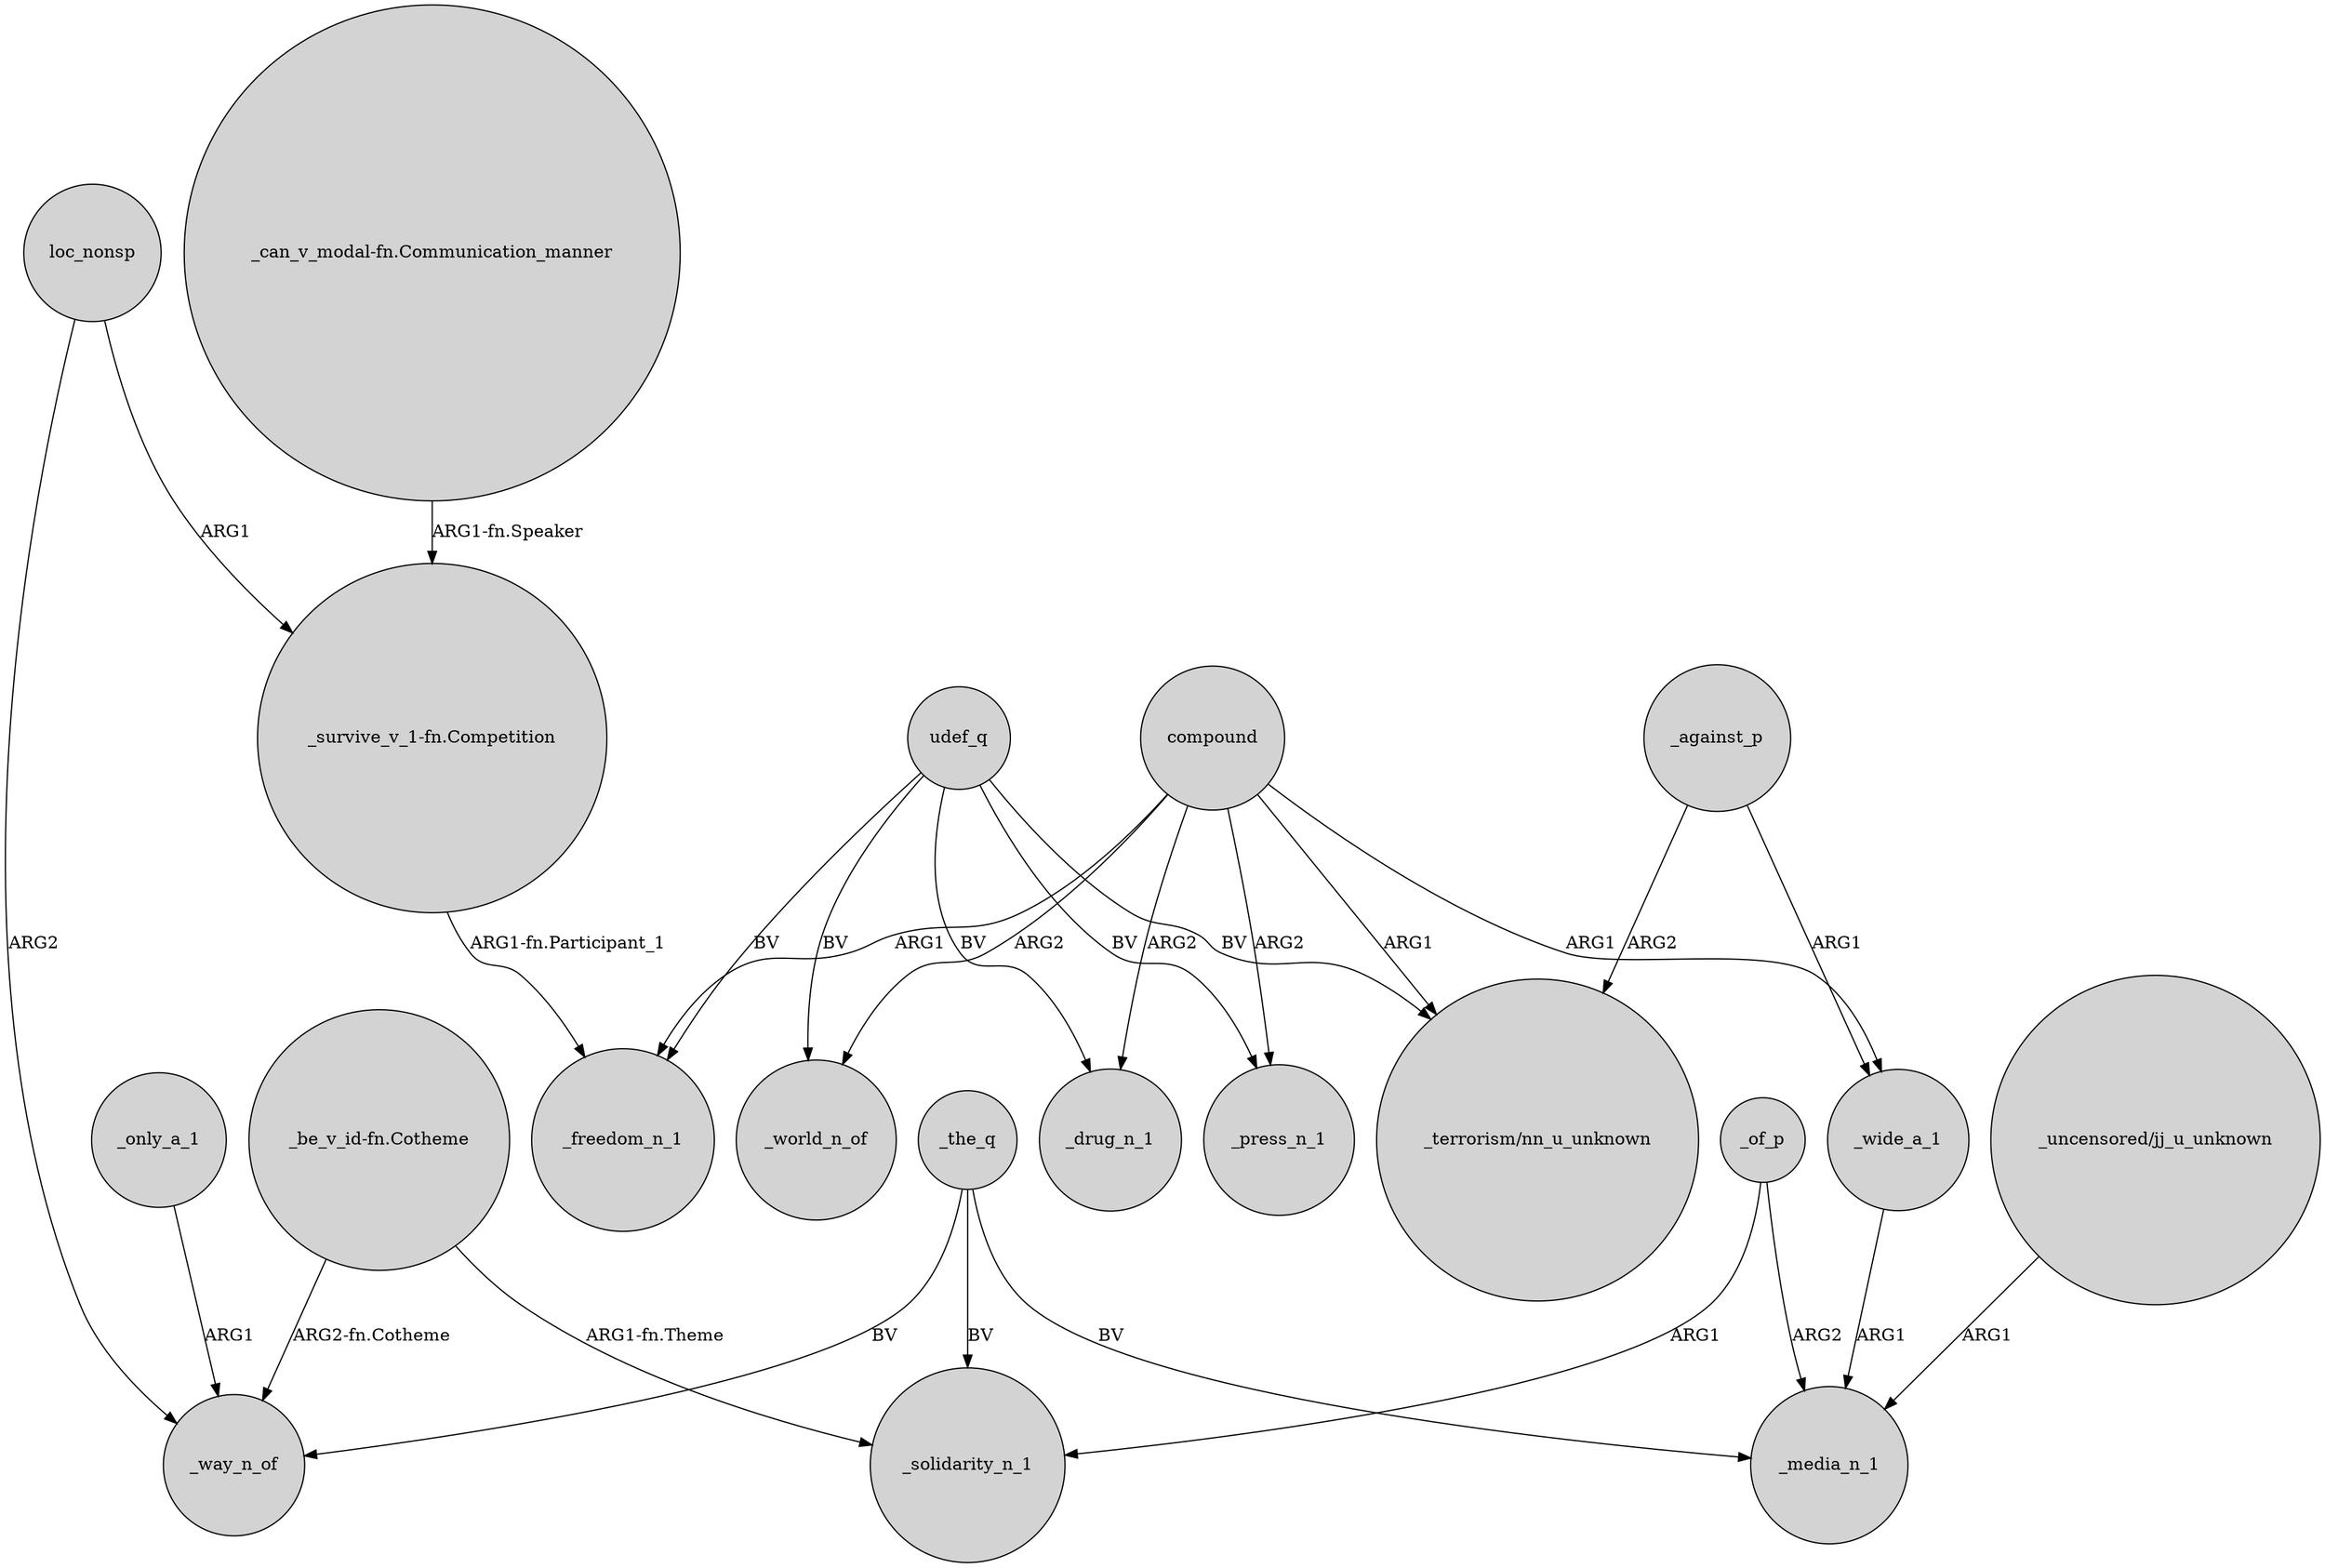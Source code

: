 digraph {
	node [shape=circle style=filled]
	loc_nonsp -> _way_n_of [label=ARG2]
	_the_q -> _media_n_1 [label=BV]
	compound -> _press_n_1 [label=ARG2]
	udef_q -> _world_n_of [label=BV]
	_only_a_1 -> _way_n_of [label=ARG1]
	compound -> _wide_a_1 [label=ARG1]
	_against_p -> _wide_a_1 [label=ARG1]
	loc_nonsp -> "_survive_v_1-fn.Competition" [label=ARG1]
	"_be_v_id-fn.Cotheme" -> _way_n_of [label="ARG2-fn.Cotheme"]
	udef_q -> _drug_n_1 [label=BV]
	udef_q -> "_terrorism/nn_u_unknown" [label=BV]
	_against_p -> "_terrorism/nn_u_unknown" [label=ARG2]
	udef_q -> _press_n_1 [label=BV]
	"_be_v_id-fn.Cotheme" -> _solidarity_n_1 [label="ARG1-fn.Theme"]
	udef_q -> _freedom_n_1 [label=BV]
	"_survive_v_1-fn.Competition" -> _freedom_n_1 [label="ARG1-fn.Participant_1"]
	_wide_a_1 -> _media_n_1 [label=ARG1]
	_the_q -> _way_n_of [label=BV]
	"_can_v_modal-fn.Communication_manner" -> "_survive_v_1-fn.Competition" [label="ARG1-fn.Speaker"]
	_of_p -> _media_n_1 [label=ARG2]
	compound -> "_terrorism/nn_u_unknown" [label=ARG1]
	compound -> _world_n_of [label=ARG2]
	_the_q -> _solidarity_n_1 [label=BV]
	compound -> _freedom_n_1 [label=ARG1]
	"_uncensored/jj_u_unknown" -> _media_n_1 [label=ARG1]
	_of_p -> _solidarity_n_1 [label=ARG1]
	compound -> _drug_n_1 [label=ARG2]
}
